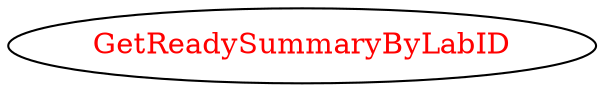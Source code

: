 digraph dependencyGraph {
 concentrate=true;
 ranksep="2.0";
 rankdir="LR"; 
 splines="ortho";
"GetReadySummaryByLabID" [fontcolor="red"];
}